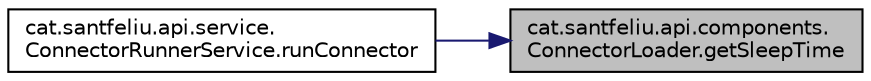 digraph "cat.santfeliu.api.components.ConnectorLoader.getSleepTime"
{
 // LATEX_PDF_SIZE
  edge [fontname="Helvetica",fontsize="10",labelfontname="Helvetica",labelfontsize="10"];
  node [fontname="Helvetica",fontsize="10",shape=record];
  rankdir="RL";
  Node1 [label="cat.santfeliu.api.components.\lConnectorLoader.getSleepTime",height=0.2,width=0.4,color="black", fillcolor="grey75", style="filled", fontcolor="black",tooltip=" "];
  Node1 -> Node2 [dir="back",color="midnightblue",fontsize="10",style="solid",fontname="Helvetica"];
  Node2 [label="cat.santfeliu.api.service.\lConnectorRunnerService.runConnector",height=0.2,width=0.4,color="black", fillcolor="white", style="filled",URL="$classcat_1_1santfeliu_1_1api_1_1service_1_1_connector_runner_service.html#a1c5f65bf8f9a03d8cf5210c8dabf6640",tooltip=" "];
}
